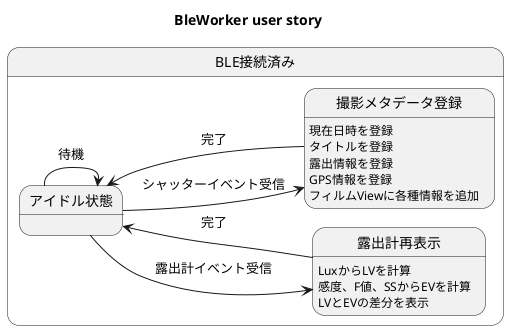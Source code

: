 @startuml
left to right direction
title BleWorker user story

state "BLE接続済み" as ble_conn {
    state "アイドル状態" as idol
    state "撮影メタデータ登録" as regist_meta
    regist_meta : 現在日時を登録
    regist_meta : タイトルを登録
    regist_meta : 露出情報を登録
    regist_meta : GPS情報を登録
    regist_meta : フィルムViewに各種情報を追加
    state "露出計再表示" as update_exposure
    update_exposure : LuxからLVを計算
    update_exposure : 感度、F値、SSからEVを計算
    update_exposure : LVとEVの差分を表示

    idol --> idol : 待機
    idol --> regist_meta : シャッターイベント受信
    idol <-- regist_meta : 完了
    idol --> update_exposure : 露出計イベント受信
    idol <-- update_exposure : 完了

}

@enduml
